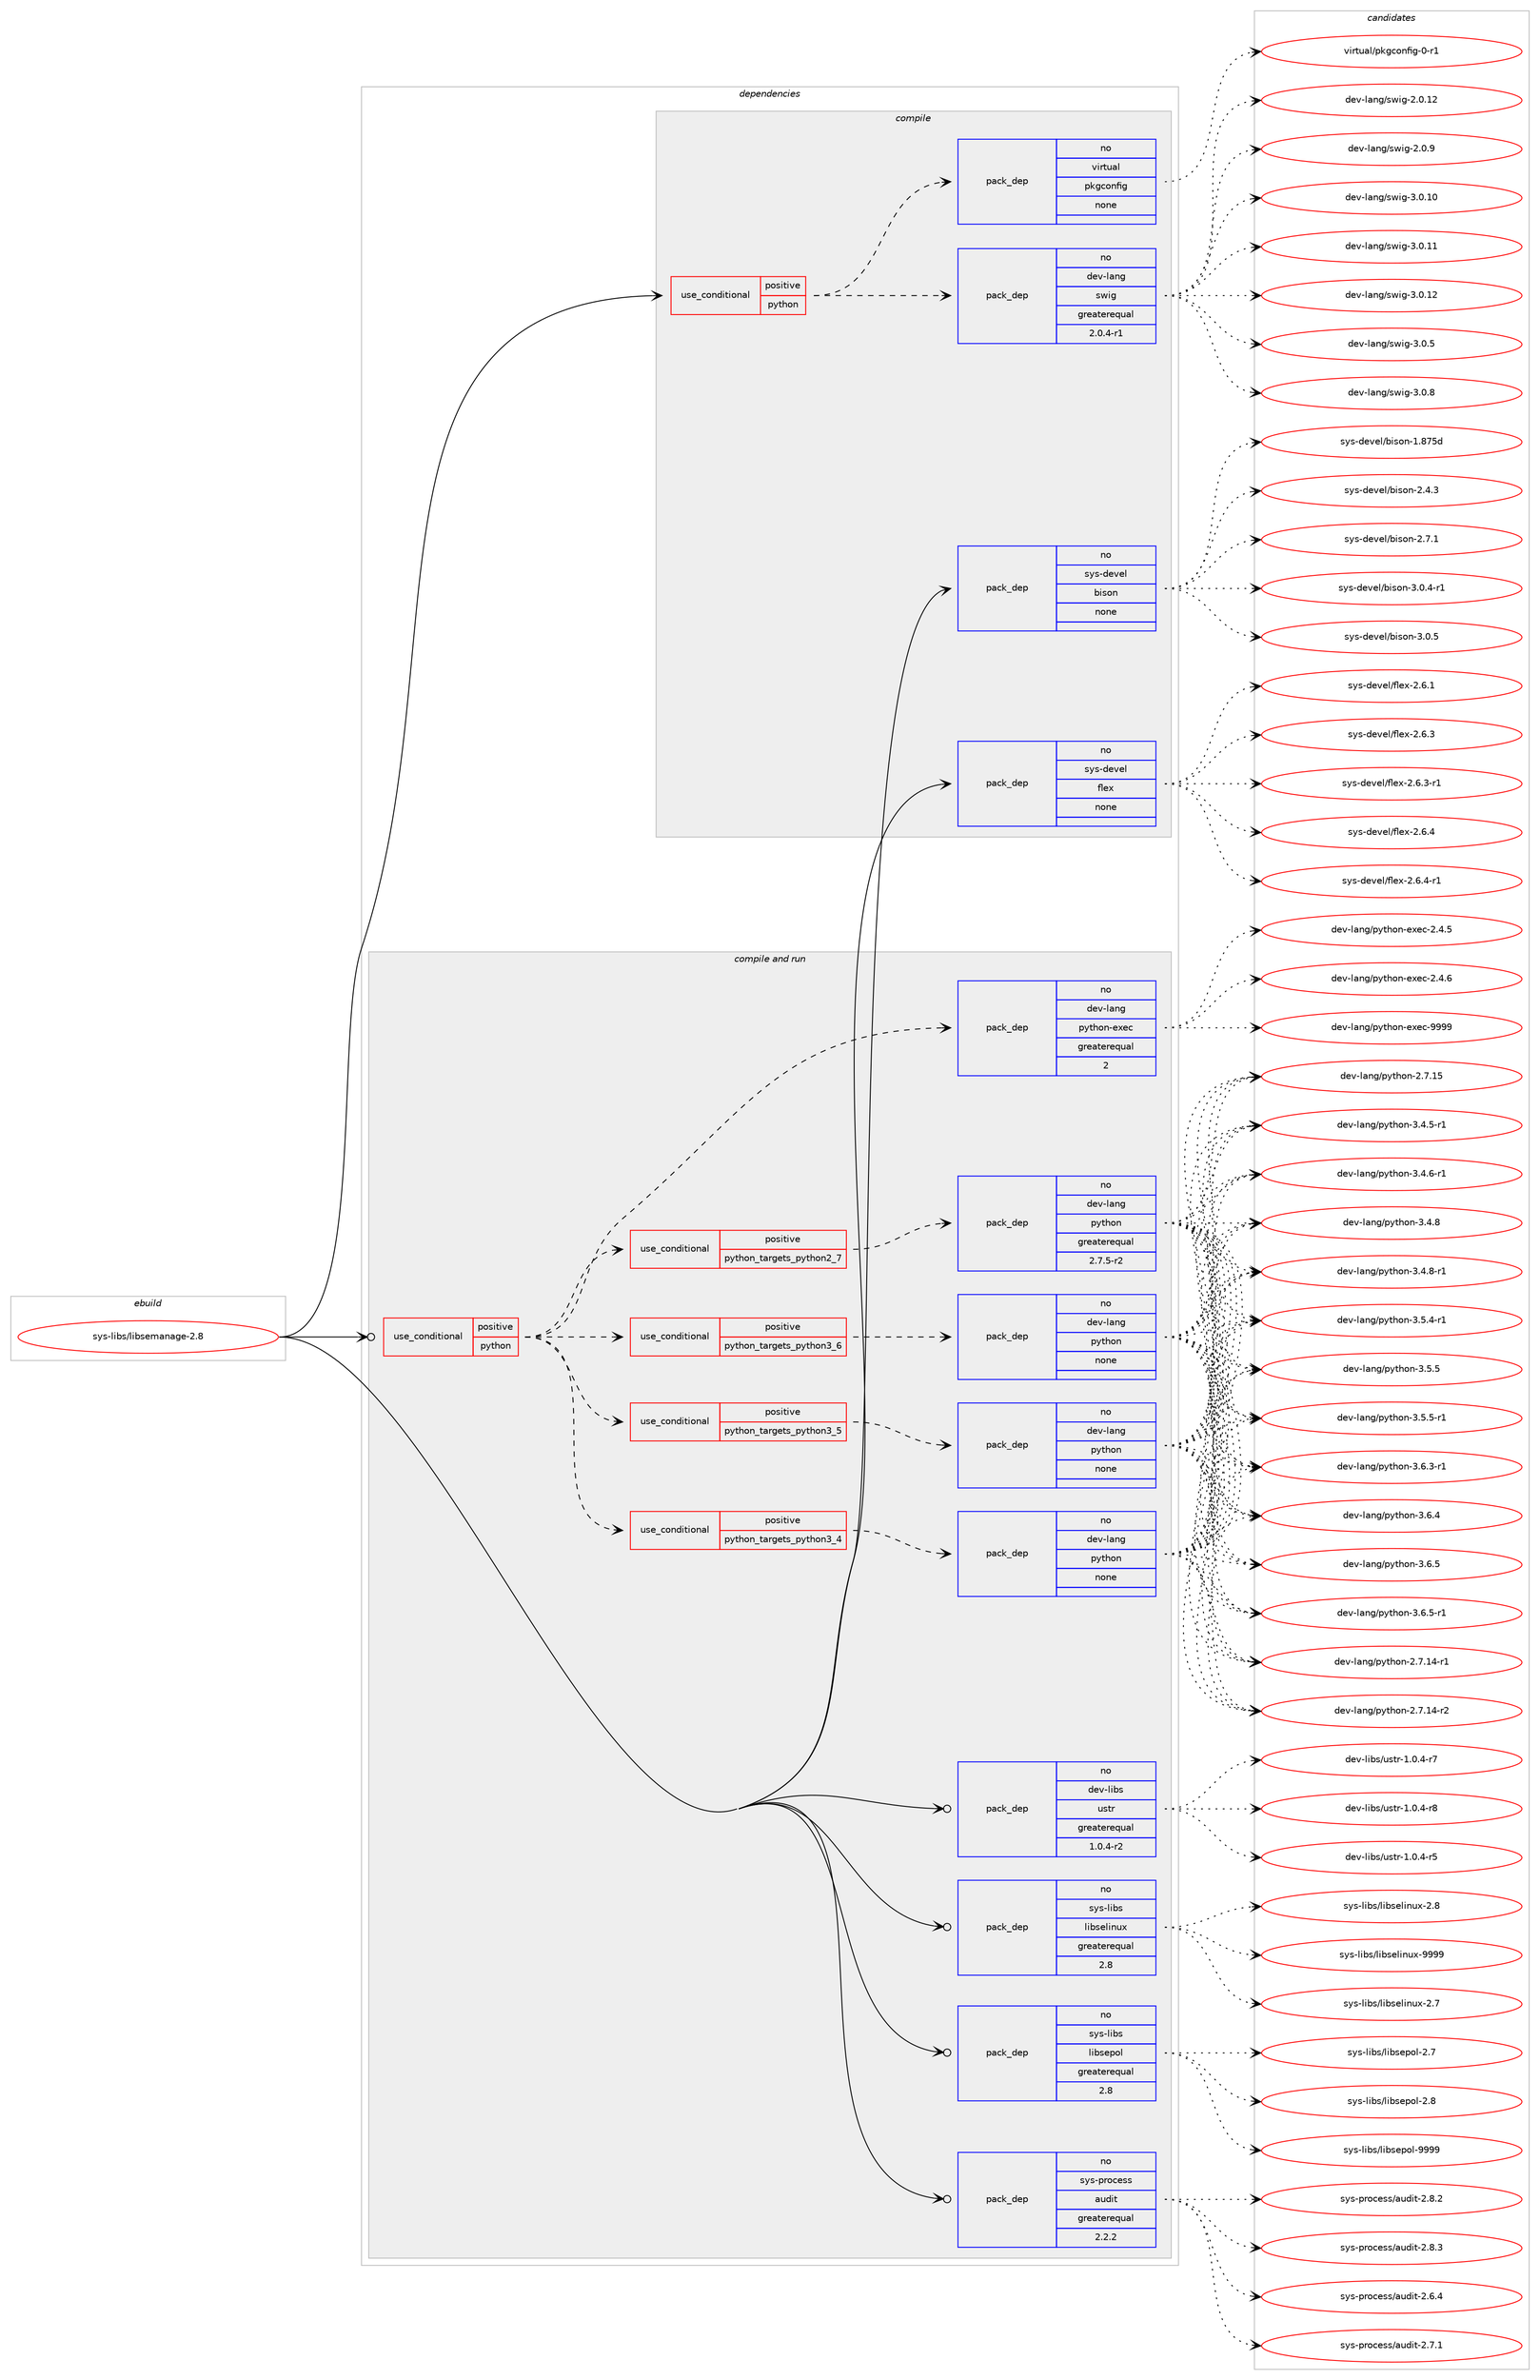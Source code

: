 digraph prolog {

# *************
# Graph options
# *************

newrank=true;
concentrate=true;
compound=true;
graph [rankdir=LR,fontname=Helvetica,fontsize=10,ranksep=1.5];#, ranksep=2.5, nodesep=0.2];
edge  [arrowhead=vee];
node  [fontname=Helvetica,fontsize=10];

# **********
# The ebuild
# **********

subgraph cluster_leftcol {
color=gray;
rank=same;
label=<<i>ebuild</i>>;
id [label="sys-libs/libsemanage-2.8", color=red, width=4, href="../sys-libs/libsemanage-2.8.svg"];
}

# ****************
# The dependencies
# ****************

subgraph cluster_midcol {
color=gray;
label=<<i>dependencies</i>>;
subgraph cluster_compile {
fillcolor="#eeeeee";
style=filled;
label=<<i>compile</i>>;
subgraph cond1563 {
dependency7477 [label=<<TABLE BORDER="0" CELLBORDER="1" CELLSPACING="0" CELLPADDING="4"><TR><TD ROWSPAN="3" CELLPADDING="10">use_conditional</TD></TR><TR><TD>positive</TD></TR><TR><TD>python</TD></TR></TABLE>>, shape=none, color=red];
subgraph pack5831 {
dependency7478 [label=<<TABLE BORDER="0" CELLBORDER="1" CELLSPACING="0" CELLPADDING="4" WIDTH="220"><TR><TD ROWSPAN="6" CELLPADDING="30">pack_dep</TD></TR><TR><TD WIDTH="110">no</TD></TR><TR><TD>dev-lang</TD></TR><TR><TD>swig</TD></TR><TR><TD>greaterequal</TD></TR><TR><TD>2.0.4-r1</TD></TR></TABLE>>, shape=none, color=blue];
}
dependency7477:e -> dependency7478:w [weight=20,style="dashed",arrowhead="vee"];
subgraph pack5832 {
dependency7479 [label=<<TABLE BORDER="0" CELLBORDER="1" CELLSPACING="0" CELLPADDING="4" WIDTH="220"><TR><TD ROWSPAN="6" CELLPADDING="30">pack_dep</TD></TR><TR><TD WIDTH="110">no</TD></TR><TR><TD>virtual</TD></TR><TR><TD>pkgconfig</TD></TR><TR><TD>none</TD></TR><TR><TD></TD></TR></TABLE>>, shape=none, color=blue];
}
dependency7477:e -> dependency7479:w [weight=20,style="dashed",arrowhead="vee"];
}
id:e -> dependency7477:w [weight=20,style="solid",arrowhead="vee"];
subgraph pack5833 {
dependency7480 [label=<<TABLE BORDER="0" CELLBORDER="1" CELLSPACING="0" CELLPADDING="4" WIDTH="220"><TR><TD ROWSPAN="6" CELLPADDING="30">pack_dep</TD></TR><TR><TD WIDTH="110">no</TD></TR><TR><TD>sys-devel</TD></TR><TR><TD>bison</TD></TR><TR><TD>none</TD></TR><TR><TD></TD></TR></TABLE>>, shape=none, color=blue];
}
id:e -> dependency7480:w [weight=20,style="solid",arrowhead="vee"];
subgraph pack5834 {
dependency7481 [label=<<TABLE BORDER="0" CELLBORDER="1" CELLSPACING="0" CELLPADDING="4" WIDTH="220"><TR><TD ROWSPAN="6" CELLPADDING="30">pack_dep</TD></TR><TR><TD WIDTH="110">no</TD></TR><TR><TD>sys-devel</TD></TR><TR><TD>flex</TD></TR><TR><TD>none</TD></TR><TR><TD></TD></TR></TABLE>>, shape=none, color=blue];
}
id:e -> dependency7481:w [weight=20,style="solid",arrowhead="vee"];
}
subgraph cluster_compileandrun {
fillcolor="#eeeeee";
style=filled;
label=<<i>compile and run</i>>;
subgraph cond1564 {
dependency7482 [label=<<TABLE BORDER="0" CELLBORDER="1" CELLSPACING="0" CELLPADDING="4"><TR><TD ROWSPAN="3" CELLPADDING="10">use_conditional</TD></TR><TR><TD>positive</TD></TR><TR><TD>python</TD></TR></TABLE>>, shape=none, color=red];
subgraph cond1565 {
dependency7483 [label=<<TABLE BORDER="0" CELLBORDER="1" CELLSPACING="0" CELLPADDING="4"><TR><TD ROWSPAN="3" CELLPADDING="10">use_conditional</TD></TR><TR><TD>positive</TD></TR><TR><TD>python_targets_python2_7</TD></TR></TABLE>>, shape=none, color=red];
subgraph pack5835 {
dependency7484 [label=<<TABLE BORDER="0" CELLBORDER="1" CELLSPACING="0" CELLPADDING="4" WIDTH="220"><TR><TD ROWSPAN="6" CELLPADDING="30">pack_dep</TD></TR><TR><TD WIDTH="110">no</TD></TR><TR><TD>dev-lang</TD></TR><TR><TD>python</TD></TR><TR><TD>greaterequal</TD></TR><TR><TD>2.7.5-r2</TD></TR></TABLE>>, shape=none, color=blue];
}
dependency7483:e -> dependency7484:w [weight=20,style="dashed",arrowhead="vee"];
}
dependency7482:e -> dependency7483:w [weight=20,style="dashed",arrowhead="vee"];
subgraph cond1566 {
dependency7485 [label=<<TABLE BORDER="0" CELLBORDER="1" CELLSPACING="0" CELLPADDING="4"><TR><TD ROWSPAN="3" CELLPADDING="10">use_conditional</TD></TR><TR><TD>positive</TD></TR><TR><TD>python_targets_python3_4</TD></TR></TABLE>>, shape=none, color=red];
subgraph pack5836 {
dependency7486 [label=<<TABLE BORDER="0" CELLBORDER="1" CELLSPACING="0" CELLPADDING="4" WIDTH="220"><TR><TD ROWSPAN="6" CELLPADDING="30">pack_dep</TD></TR><TR><TD WIDTH="110">no</TD></TR><TR><TD>dev-lang</TD></TR><TR><TD>python</TD></TR><TR><TD>none</TD></TR><TR><TD></TD></TR></TABLE>>, shape=none, color=blue];
}
dependency7485:e -> dependency7486:w [weight=20,style="dashed",arrowhead="vee"];
}
dependency7482:e -> dependency7485:w [weight=20,style="dashed",arrowhead="vee"];
subgraph cond1567 {
dependency7487 [label=<<TABLE BORDER="0" CELLBORDER="1" CELLSPACING="0" CELLPADDING="4"><TR><TD ROWSPAN="3" CELLPADDING="10">use_conditional</TD></TR><TR><TD>positive</TD></TR><TR><TD>python_targets_python3_5</TD></TR></TABLE>>, shape=none, color=red];
subgraph pack5837 {
dependency7488 [label=<<TABLE BORDER="0" CELLBORDER="1" CELLSPACING="0" CELLPADDING="4" WIDTH="220"><TR><TD ROWSPAN="6" CELLPADDING="30">pack_dep</TD></TR><TR><TD WIDTH="110">no</TD></TR><TR><TD>dev-lang</TD></TR><TR><TD>python</TD></TR><TR><TD>none</TD></TR><TR><TD></TD></TR></TABLE>>, shape=none, color=blue];
}
dependency7487:e -> dependency7488:w [weight=20,style="dashed",arrowhead="vee"];
}
dependency7482:e -> dependency7487:w [weight=20,style="dashed",arrowhead="vee"];
subgraph cond1568 {
dependency7489 [label=<<TABLE BORDER="0" CELLBORDER="1" CELLSPACING="0" CELLPADDING="4"><TR><TD ROWSPAN="3" CELLPADDING="10">use_conditional</TD></TR><TR><TD>positive</TD></TR><TR><TD>python_targets_python3_6</TD></TR></TABLE>>, shape=none, color=red];
subgraph pack5838 {
dependency7490 [label=<<TABLE BORDER="0" CELLBORDER="1" CELLSPACING="0" CELLPADDING="4" WIDTH="220"><TR><TD ROWSPAN="6" CELLPADDING="30">pack_dep</TD></TR><TR><TD WIDTH="110">no</TD></TR><TR><TD>dev-lang</TD></TR><TR><TD>python</TD></TR><TR><TD>none</TD></TR><TR><TD></TD></TR></TABLE>>, shape=none, color=blue];
}
dependency7489:e -> dependency7490:w [weight=20,style="dashed",arrowhead="vee"];
}
dependency7482:e -> dependency7489:w [weight=20,style="dashed",arrowhead="vee"];
subgraph pack5839 {
dependency7491 [label=<<TABLE BORDER="0" CELLBORDER="1" CELLSPACING="0" CELLPADDING="4" WIDTH="220"><TR><TD ROWSPAN="6" CELLPADDING="30">pack_dep</TD></TR><TR><TD WIDTH="110">no</TD></TR><TR><TD>dev-lang</TD></TR><TR><TD>python-exec</TD></TR><TR><TD>greaterequal</TD></TR><TR><TD>2</TD></TR></TABLE>>, shape=none, color=blue];
}
dependency7482:e -> dependency7491:w [weight=20,style="dashed",arrowhead="vee"];
}
id:e -> dependency7482:w [weight=20,style="solid",arrowhead="odotvee"];
subgraph pack5840 {
dependency7492 [label=<<TABLE BORDER="0" CELLBORDER="1" CELLSPACING="0" CELLPADDING="4" WIDTH="220"><TR><TD ROWSPAN="6" CELLPADDING="30">pack_dep</TD></TR><TR><TD WIDTH="110">no</TD></TR><TR><TD>dev-libs</TD></TR><TR><TD>ustr</TD></TR><TR><TD>greaterequal</TD></TR><TR><TD>1.0.4-r2</TD></TR></TABLE>>, shape=none, color=blue];
}
id:e -> dependency7492:w [weight=20,style="solid",arrowhead="odotvee"];
subgraph pack5841 {
dependency7493 [label=<<TABLE BORDER="0" CELLBORDER="1" CELLSPACING="0" CELLPADDING="4" WIDTH="220"><TR><TD ROWSPAN="6" CELLPADDING="30">pack_dep</TD></TR><TR><TD WIDTH="110">no</TD></TR><TR><TD>sys-libs</TD></TR><TR><TD>libselinux</TD></TR><TR><TD>greaterequal</TD></TR><TR><TD>2.8</TD></TR></TABLE>>, shape=none, color=blue];
}
id:e -> dependency7493:w [weight=20,style="solid",arrowhead="odotvee"];
subgraph pack5842 {
dependency7494 [label=<<TABLE BORDER="0" CELLBORDER="1" CELLSPACING="0" CELLPADDING="4" WIDTH="220"><TR><TD ROWSPAN="6" CELLPADDING="30">pack_dep</TD></TR><TR><TD WIDTH="110">no</TD></TR><TR><TD>sys-libs</TD></TR><TR><TD>libsepol</TD></TR><TR><TD>greaterequal</TD></TR><TR><TD>2.8</TD></TR></TABLE>>, shape=none, color=blue];
}
id:e -> dependency7494:w [weight=20,style="solid",arrowhead="odotvee"];
subgraph pack5843 {
dependency7495 [label=<<TABLE BORDER="0" CELLBORDER="1" CELLSPACING="0" CELLPADDING="4" WIDTH="220"><TR><TD ROWSPAN="6" CELLPADDING="30">pack_dep</TD></TR><TR><TD WIDTH="110">no</TD></TR><TR><TD>sys-process</TD></TR><TR><TD>audit</TD></TR><TR><TD>greaterequal</TD></TR><TR><TD>2.2.2</TD></TR></TABLE>>, shape=none, color=blue];
}
id:e -> dependency7495:w [weight=20,style="solid",arrowhead="odotvee"];
}
subgraph cluster_run {
fillcolor="#eeeeee";
style=filled;
label=<<i>run</i>>;
}
}

# **************
# The candidates
# **************

subgraph cluster_choices {
rank=same;
color=gray;
label=<<i>candidates</i>>;

subgraph choice5831 {
color=black;
nodesep=1;
choice10010111845108971101034711511910510345504648464950 [label="dev-lang/swig-2.0.12", color=red, width=4,href="../dev-lang/swig-2.0.12.svg"];
choice100101118451089711010347115119105103455046484657 [label="dev-lang/swig-2.0.9", color=red, width=4,href="../dev-lang/swig-2.0.9.svg"];
choice10010111845108971101034711511910510345514648464948 [label="dev-lang/swig-3.0.10", color=red, width=4,href="../dev-lang/swig-3.0.10.svg"];
choice10010111845108971101034711511910510345514648464949 [label="dev-lang/swig-3.0.11", color=red, width=4,href="../dev-lang/swig-3.0.11.svg"];
choice10010111845108971101034711511910510345514648464950 [label="dev-lang/swig-3.0.12", color=red, width=4,href="../dev-lang/swig-3.0.12.svg"];
choice100101118451089711010347115119105103455146484653 [label="dev-lang/swig-3.0.5", color=red, width=4,href="../dev-lang/swig-3.0.5.svg"];
choice100101118451089711010347115119105103455146484656 [label="dev-lang/swig-3.0.8", color=red, width=4,href="../dev-lang/swig-3.0.8.svg"];
dependency7478:e -> choice10010111845108971101034711511910510345504648464950:w [style=dotted,weight="100"];
dependency7478:e -> choice100101118451089711010347115119105103455046484657:w [style=dotted,weight="100"];
dependency7478:e -> choice10010111845108971101034711511910510345514648464948:w [style=dotted,weight="100"];
dependency7478:e -> choice10010111845108971101034711511910510345514648464949:w [style=dotted,weight="100"];
dependency7478:e -> choice10010111845108971101034711511910510345514648464950:w [style=dotted,weight="100"];
dependency7478:e -> choice100101118451089711010347115119105103455146484653:w [style=dotted,weight="100"];
dependency7478:e -> choice100101118451089711010347115119105103455146484656:w [style=dotted,weight="100"];
}
subgraph choice5832 {
color=black;
nodesep=1;
choice11810511411611797108471121071039911111010210510345484511449 [label="virtual/pkgconfig-0-r1", color=red, width=4,href="../virtual/pkgconfig-0-r1.svg"];
dependency7479:e -> choice11810511411611797108471121071039911111010210510345484511449:w [style=dotted,weight="100"];
}
subgraph choice5833 {
color=black;
nodesep=1;
choice115121115451001011181011084798105115111110454946565553100 [label="sys-devel/bison-1.875d", color=red, width=4,href="../sys-devel/bison-1.875d.svg"];
choice115121115451001011181011084798105115111110455046524651 [label="sys-devel/bison-2.4.3", color=red, width=4,href="../sys-devel/bison-2.4.3.svg"];
choice115121115451001011181011084798105115111110455046554649 [label="sys-devel/bison-2.7.1", color=red, width=4,href="../sys-devel/bison-2.7.1.svg"];
choice1151211154510010111810110847981051151111104551464846524511449 [label="sys-devel/bison-3.0.4-r1", color=red, width=4,href="../sys-devel/bison-3.0.4-r1.svg"];
choice115121115451001011181011084798105115111110455146484653 [label="sys-devel/bison-3.0.5", color=red, width=4,href="../sys-devel/bison-3.0.5.svg"];
dependency7480:e -> choice115121115451001011181011084798105115111110454946565553100:w [style=dotted,weight="100"];
dependency7480:e -> choice115121115451001011181011084798105115111110455046524651:w [style=dotted,weight="100"];
dependency7480:e -> choice115121115451001011181011084798105115111110455046554649:w [style=dotted,weight="100"];
dependency7480:e -> choice1151211154510010111810110847981051151111104551464846524511449:w [style=dotted,weight="100"];
dependency7480:e -> choice115121115451001011181011084798105115111110455146484653:w [style=dotted,weight="100"];
}
subgraph choice5834 {
color=black;
nodesep=1;
choice1151211154510010111810110847102108101120455046544649 [label="sys-devel/flex-2.6.1", color=red, width=4,href="../sys-devel/flex-2.6.1.svg"];
choice1151211154510010111810110847102108101120455046544651 [label="sys-devel/flex-2.6.3", color=red, width=4,href="../sys-devel/flex-2.6.3.svg"];
choice11512111545100101118101108471021081011204550465446514511449 [label="sys-devel/flex-2.6.3-r1", color=red, width=4,href="../sys-devel/flex-2.6.3-r1.svg"];
choice1151211154510010111810110847102108101120455046544652 [label="sys-devel/flex-2.6.4", color=red, width=4,href="../sys-devel/flex-2.6.4.svg"];
choice11512111545100101118101108471021081011204550465446524511449 [label="sys-devel/flex-2.6.4-r1", color=red, width=4,href="../sys-devel/flex-2.6.4-r1.svg"];
dependency7481:e -> choice1151211154510010111810110847102108101120455046544649:w [style=dotted,weight="100"];
dependency7481:e -> choice1151211154510010111810110847102108101120455046544651:w [style=dotted,weight="100"];
dependency7481:e -> choice11512111545100101118101108471021081011204550465446514511449:w [style=dotted,weight="100"];
dependency7481:e -> choice1151211154510010111810110847102108101120455046544652:w [style=dotted,weight="100"];
dependency7481:e -> choice11512111545100101118101108471021081011204550465446524511449:w [style=dotted,weight="100"];
}
subgraph choice5835 {
color=black;
nodesep=1;
choice100101118451089711010347112121116104111110455046554649524511449 [label="dev-lang/python-2.7.14-r1", color=red, width=4,href="../dev-lang/python-2.7.14-r1.svg"];
choice100101118451089711010347112121116104111110455046554649524511450 [label="dev-lang/python-2.7.14-r2", color=red, width=4,href="../dev-lang/python-2.7.14-r2.svg"];
choice10010111845108971101034711212111610411111045504655464953 [label="dev-lang/python-2.7.15", color=red, width=4,href="../dev-lang/python-2.7.15.svg"];
choice1001011184510897110103471121211161041111104551465246534511449 [label="dev-lang/python-3.4.5-r1", color=red, width=4,href="../dev-lang/python-3.4.5-r1.svg"];
choice1001011184510897110103471121211161041111104551465246544511449 [label="dev-lang/python-3.4.6-r1", color=red, width=4,href="../dev-lang/python-3.4.6-r1.svg"];
choice100101118451089711010347112121116104111110455146524656 [label="dev-lang/python-3.4.8", color=red, width=4,href="../dev-lang/python-3.4.8.svg"];
choice1001011184510897110103471121211161041111104551465246564511449 [label="dev-lang/python-3.4.8-r1", color=red, width=4,href="../dev-lang/python-3.4.8-r1.svg"];
choice1001011184510897110103471121211161041111104551465346524511449 [label="dev-lang/python-3.5.4-r1", color=red, width=4,href="../dev-lang/python-3.5.4-r1.svg"];
choice100101118451089711010347112121116104111110455146534653 [label="dev-lang/python-3.5.5", color=red, width=4,href="../dev-lang/python-3.5.5.svg"];
choice1001011184510897110103471121211161041111104551465346534511449 [label="dev-lang/python-3.5.5-r1", color=red, width=4,href="../dev-lang/python-3.5.5-r1.svg"];
choice1001011184510897110103471121211161041111104551465446514511449 [label="dev-lang/python-3.6.3-r1", color=red, width=4,href="../dev-lang/python-3.6.3-r1.svg"];
choice100101118451089711010347112121116104111110455146544652 [label="dev-lang/python-3.6.4", color=red, width=4,href="../dev-lang/python-3.6.4.svg"];
choice100101118451089711010347112121116104111110455146544653 [label="dev-lang/python-3.6.5", color=red, width=4,href="../dev-lang/python-3.6.5.svg"];
choice1001011184510897110103471121211161041111104551465446534511449 [label="dev-lang/python-3.6.5-r1", color=red, width=4,href="../dev-lang/python-3.6.5-r1.svg"];
dependency7484:e -> choice100101118451089711010347112121116104111110455046554649524511449:w [style=dotted,weight="100"];
dependency7484:e -> choice100101118451089711010347112121116104111110455046554649524511450:w [style=dotted,weight="100"];
dependency7484:e -> choice10010111845108971101034711212111610411111045504655464953:w [style=dotted,weight="100"];
dependency7484:e -> choice1001011184510897110103471121211161041111104551465246534511449:w [style=dotted,weight="100"];
dependency7484:e -> choice1001011184510897110103471121211161041111104551465246544511449:w [style=dotted,weight="100"];
dependency7484:e -> choice100101118451089711010347112121116104111110455146524656:w [style=dotted,weight="100"];
dependency7484:e -> choice1001011184510897110103471121211161041111104551465246564511449:w [style=dotted,weight="100"];
dependency7484:e -> choice1001011184510897110103471121211161041111104551465346524511449:w [style=dotted,weight="100"];
dependency7484:e -> choice100101118451089711010347112121116104111110455146534653:w [style=dotted,weight="100"];
dependency7484:e -> choice1001011184510897110103471121211161041111104551465346534511449:w [style=dotted,weight="100"];
dependency7484:e -> choice1001011184510897110103471121211161041111104551465446514511449:w [style=dotted,weight="100"];
dependency7484:e -> choice100101118451089711010347112121116104111110455146544652:w [style=dotted,weight="100"];
dependency7484:e -> choice100101118451089711010347112121116104111110455146544653:w [style=dotted,weight="100"];
dependency7484:e -> choice1001011184510897110103471121211161041111104551465446534511449:w [style=dotted,weight="100"];
}
subgraph choice5836 {
color=black;
nodesep=1;
choice100101118451089711010347112121116104111110455046554649524511449 [label="dev-lang/python-2.7.14-r1", color=red, width=4,href="../dev-lang/python-2.7.14-r1.svg"];
choice100101118451089711010347112121116104111110455046554649524511450 [label="dev-lang/python-2.7.14-r2", color=red, width=4,href="../dev-lang/python-2.7.14-r2.svg"];
choice10010111845108971101034711212111610411111045504655464953 [label="dev-lang/python-2.7.15", color=red, width=4,href="../dev-lang/python-2.7.15.svg"];
choice1001011184510897110103471121211161041111104551465246534511449 [label="dev-lang/python-3.4.5-r1", color=red, width=4,href="../dev-lang/python-3.4.5-r1.svg"];
choice1001011184510897110103471121211161041111104551465246544511449 [label="dev-lang/python-3.4.6-r1", color=red, width=4,href="../dev-lang/python-3.4.6-r1.svg"];
choice100101118451089711010347112121116104111110455146524656 [label="dev-lang/python-3.4.8", color=red, width=4,href="../dev-lang/python-3.4.8.svg"];
choice1001011184510897110103471121211161041111104551465246564511449 [label="dev-lang/python-3.4.8-r1", color=red, width=4,href="../dev-lang/python-3.4.8-r1.svg"];
choice1001011184510897110103471121211161041111104551465346524511449 [label="dev-lang/python-3.5.4-r1", color=red, width=4,href="../dev-lang/python-3.5.4-r1.svg"];
choice100101118451089711010347112121116104111110455146534653 [label="dev-lang/python-3.5.5", color=red, width=4,href="../dev-lang/python-3.5.5.svg"];
choice1001011184510897110103471121211161041111104551465346534511449 [label="dev-lang/python-3.5.5-r1", color=red, width=4,href="../dev-lang/python-3.5.5-r1.svg"];
choice1001011184510897110103471121211161041111104551465446514511449 [label="dev-lang/python-3.6.3-r1", color=red, width=4,href="../dev-lang/python-3.6.3-r1.svg"];
choice100101118451089711010347112121116104111110455146544652 [label="dev-lang/python-3.6.4", color=red, width=4,href="../dev-lang/python-3.6.4.svg"];
choice100101118451089711010347112121116104111110455146544653 [label="dev-lang/python-3.6.5", color=red, width=4,href="../dev-lang/python-3.6.5.svg"];
choice1001011184510897110103471121211161041111104551465446534511449 [label="dev-lang/python-3.6.5-r1", color=red, width=4,href="../dev-lang/python-3.6.5-r1.svg"];
dependency7486:e -> choice100101118451089711010347112121116104111110455046554649524511449:w [style=dotted,weight="100"];
dependency7486:e -> choice100101118451089711010347112121116104111110455046554649524511450:w [style=dotted,weight="100"];
dependency7486:e -> choice10010111845108971101034711212111610411111045504655464953:w [style=dotted,weight="100"];
dependency7486:e -> choice1001011184510897110103471121211161041111104551465246534511449:w [style=dotted,weight="100"];
dependency7486:e -> choice1001011184510897110103471121211161041111104551465246544511449:w [style=dotted,weight="100"];
dependency7486:e -> choice100101118451089711010347112121116104111110455146524656:w [style=dotted,weight="100"];
dependency7486:e -> choice1001011184510897110103471121211161041111104551465246564511449:w [style=dotted,weight="100"];
dependency7486:e -> choice1001011184510897110103471121211161041111104551465346524511449:w [style=dotted,weight="100"];
dependency7486:e -> choice100101118451089711010347112121116104111110455146534653:w [style=dotted,weight="100"];
dependency7486:e -> choice1001011184510897110103471121211161041111104551465346534511449:w [style=dotted,weight="100"];
dependency7486:e -> choice1001011184510897110103471121211161041111104551465446514511449:w [style=dotted,weight="100"];
dependency7486:e -> choice100101118451089711010347112121116104111110455146544652:w [style=dotted,weight="100"];
dependency7486:e -> choice100101118451089711010347112121116104111110455146544653:w [style=dotted,weight="100"];
dependency7486:e -> choice1001011184510897110103471121211161041111104551465446534511449:w [style=dotted,weight="100"];
}
subgraph choice5837 {
color=black;
nodesep=1;
choice100101118451089711010347112121116104111110455046554649524511449 [label="dev-lang/python-2.7.14-r1", color=red, width=4,href="../dev-lang/python-2.7.14-r1.svg"];
choice100101118451089711010347112121116104111110455046554649524511450 [label="dev-lang/python-2.7.14-r2", color=red, width=4,href="../dev-lang/python-2.7.14-r2.svg"];
choice10010111845108971101034711212111610411111045504655464953 [label="dev-lang/python-2.7.15", color=red, width=4,href="../dev-lang/python-2.7.15.svg"];
choice1001011184510897110103471121211161041111104551465246534511449 [label="dev-lang/python-3.4.5-r1", color=red, width=4,href="../dev-lang/python-3.4.5-r1.svg"];
choice1001011184510897110103471121211161041111104551465246544511449 [label="dev-lang/python-3.4.6-r1", color=red, width=4,href="../dev-lang/python-3.4.6-r1.svg"];
choice100101118451089711010347112121116104111110455146524656 [label="dev-lang/python-3.4.8", color=red, width=4,href="../dev-lang/python-3.4.8.svg"];
choice1001011184510897110103471121211161041111104551465246564511449 [label="dev-lang/python-3.4.8-r1", color=red, width=4,href="../dev-lang/python-3.4.8-r1.svg"];
choice1001011184510897110103471121211161041111104551465346524511449 [label="dev-lang/python-3.5.4-r1", color=red, width=4,href="../dev-lang/python-3.5.4-r1.svg"];
choice100101118451089711010347112121116104111110455146534653 [label="dev-lang/python-3.5.5", color=red, width=4,href="../dev-lang/python-3.5.5.svg"];
choice1001011184510897110103471121211161041111104551465346534511449 [label="dev-lang/python-3.5.5-r1", color=red, width=4,href="../dev-lang/python-3.5.5-r1.svg"];
choice1001011184510897110103471121211161041111104551465446514511449 [label="dev-lang/python-3.6.3-r1", color=red, width=4,href="../dev-lang/python-3.6.3-r1.svg"];
choice100101118451089711010347112121116104111110455146544652 [label="dev-lang/python-3.6.4", color=red, width=4,href="../dev-lang/python-3.6.4.svg"];
choice100101118451089711010347112121116104111110455146544653 [label="dev-lang/python-3.6.5", color=red, width=4,href="../dev-lang/python-3.6.5.svg"];
choice1001011184510897110103471121211161041111104551465446534511449 [label="dev-lang/python-3.6.5-r1", color=red, width=4,href="../dev-lang/python-3.6.5-r1.svg"];
dependency7488:e -> choice100101118451089711010347112121116104111110455046554649524511449:w [style=dotted,weight="100"];
dependency7488:e -> choice100101118451089711010347112121116104111110455046554649524511450:w [style=dotted,weight="100"];
dependency7488:e -> choice10010111845108971101034711212111610411111045504655464953:w [style=dotted,weight="100"];
dependency7488:e -> choice1001011184510897110103471121211161041111104551465246534511449:w [style=dotted,weight="100"];
dependency7488:e -> choice1001011184510897110103471121211161041111104551465246544511449:w [style=dotted,weight="100"];
dependency7488:e -> choice100101118451089711010347112121116104111110455146524656:w [style=dotted,weight="100"];
dependency7488:e -> choice1001011184510897110103471121211161041111104551465246564511449:w [style=dotted,weight="100"];
dependency7488:e -> choice1001011184510897110103471121211161041111104551465346524511449:w [style=dotted,weight="100"];
dependency7488:e -> choice100101118451089711010347112121116104111110455146534653:w [style=dotted,weight="100"];
dependency7488:e -> choice1001011184510897110103471121211161041111104551465346534511449:w [style=dotted,weight="100"];
dependency7488:e -> choice1001011184510897110103471121211161041111104551465446514511449:w [style=dotted,weight="100"];
dependency7488:e -> choice100101118451089711010347112121116104111110455146544652:w [style=dotted,weight="100"];
dependency7488:e -> choice100101118451089711010347112121116104111110455146544653:w [style=dotted,weight="100"];
dependency7488:e -> choice1001011184510897110103471121211161041111104551465446534511449:w [style=dotted,weight="100"];
}
subgraph choice5838 {
color=black;
nodesep=1;
choice100101118451089711010347112121116104111110455046554649524511449 [label="dev-lang/python-2.7.14-r1", color=red, width=4,href="../dev-lang/python-2.7.14-r1.svg"];
choice100101118451089711010347112121116104111110455046554649524511450 [label="dev-lang/python-2.7.14-r2", color=red, width=4,href="../dev-lang/python-2.7.14-r2.svg"];
choice10010111845108971101034711212111610411111045504655464953 [label="dev-lang/python-2.7.15", color=red, width=4,href="../dev-lang/python-2.7.15.svg"];
choice1001011184510897110103471121211161041111104551465246534511449 [label="dev-lang/python-3.4.5-r1", color=red, width=4,href="../dev-lang/python-3.4.5-r1.svg"];
choice1001011184510897110103471121211161041111104551465246544511449 [label="dev-lang/python-3.4.6-r1", color=red, width=4,href="../dev-lang/python-3.4.6-r1.svg"];
choice100101118451089711010347112121116104111110455146524656 [label="dev-lang/python-3.4.8", color=red, width=4,href="../dev-lang/python-3.4.8.svg"];
choice1001011184510897110103471121211161041111104551465246564511449 [label="dev-lang/python-3.4.8-r1", color=red, width=4,href="../dev-lang/python-3.4.8-r1.svg"];
choice1001011184510897110103471121211161041111104551465346524511449 [label="dev-lang/python-3.5.4-r1", color=red, width=4,href="../dev-lang/python-3.5.4-r1.svg"];
choice100101118451089711010347112121116104111110455146534653 [label="dev-lang/python-3.5.5", color=red, width=4,href="../dev-lang/python-3.5.5.svg"];
choice1001011184510897110103471121211161041111104551465346534511449 [label="dev-lang/python-3.5.5-r1", color=red, width=4,href="../dev-lang/python-3.5.5-r1.svg"];
choice1001011184510897110103471121211161041111104551465446514511449 [label="dev-lang/python-3.6.3-r1", color=red, width=4,href="../dev-lang/python-3.6.3-r1.svg"];
choice100101118451089711010347112121116104111110455146544652 [label="dev-lang/python-3.6.4", color=red, width=4,href="../dev-lang/python-3.6.4.svg"];
choice100101118451089711010347112121116104111110455146544653 [label="dev-lang/python-3.6.5", color=red, width=4,href="../dev-lang/python-3.6.5.svg"];
choice1001011184510897110103471121211161041111104551465446534511449 [label="dev-lang/python-3.6.5-r1", color=red, width=4,href="../dev-lang/python-3.6.5-r1.svg"];
dependency7490:e -> choice100101118451089711010347112121116104111110455046554649524511449:w [style=dotted,weight="100"];
dependency7490:e -> choice100101118451089711010347112121116104111110455046554649524511450:w [style=dotted,weight="100"];
dependency7490:e -> choice10010111845108971101034711212111610411111045504655464953:w [style=dotted,weight="100"];
dependency7490:e -> choice1001011184510897110103471121211161041111104551465246534511449:w [style=dotted,weight="100"];
dependency7490:e -> choice1001011184510897110103471121211161041111104551465246544511449:w [style=dotted,weight="100"];
dependency7490:e -> choice100101118451089711010347112121116104111110455146524656:w [style=dotted,weight="100"];
dependency7490:e -> choice1001011184510897110103471121211161041111104551465246564511449:w [style=dotted,weight="100"];
dependency7490:e -> choice1001011184510897110103471121211161041111104551465346524511449:w [style=dotted,weight="100"];
dependency7490:e -> choice100101118451089711010347112121116104111110455146534653:w [style=dotted,weight="100"];
dependency7490:e -> choice1001011184510897110103471121211161041111104551465346534511449:w [style=dotted,weight="100"];
dependency7490:e -> choice1001011184510897110103471121211161041111104551465446514511449:w [style=dotted,weight="100"];
dependency7490:e -> choice100101118451089711010347112121116104111110455146544652:w [style=dotted,weight="100"];
dependency7490:e -> choice100101118451089711010347112121116104111110455146544653:w [style=dotted,weight="100"];
dependency7490:e -> choice1001011184510897110103471121211161041111104551465446534511449:w [style=dotted,weight="100"];
}
subgraph choice5839 {
color=black;
nodesep=1;
choice1001011184510897110103471121211161041111104510112010199455046524653 [label="dev-lang/python-exec-2.4.5", color=red, width=4,href="../dev-lang/python-exec-2.4.5.svg"];
choice1001011184510897110103471121211161041111104510112010199455046524654 [label="dev-lang/python-exec-2.4.6", color=red, width=4,href="../dev-lang/python-exec-2.4.6.svg"];
choice10010111845108971101034711212111610411111045101120101994557575757 [label="dev-lang/python-exec-9999", color=red, width=4,href="../dev-lang/python-exec-9999.svg"];
dependency7491:e -> choice1001011184510897110103471121211161041111104510112010199455046524653:w [style=dotted,weight="100"];
dependency7491:e -> choice1001011184510897110103471121211161041111104510112010199455046524654:w [style=dotted,weight="100"];
dependency7491:e -> choice10010111845108971101034711212111610411111045101120101994557575757:w [style=dotted,weight="100"];
}
subgraph choice5840 {
color=black;
nodesep=1;
choice1001011184510810598115471171151161144549464846524511453 [label="dev-libs/ustr-1.0.4-r5", color=red, width=4,href="../dev-libs/ustr-1.0.4-r5.svg"];
choice1001011184510810598115471171151161144549464846524511455 [label="dev-libs/ustr-1.0.4-r7", color=red, width=4,href="../dev-libs/ustr-1.0.4-r7.svg"];
choice1001011184510810598115471171151161144549464846524511456 [label="dev-libs/ustr-1.0.4-r8", color=red, width=4,href="../dev-libs/ustr-1.0.4-r8.svg"];
dependency7492:e -> choice1001011184510810598115471171151161144549464846524511453:w [style=dotted,weight="100"];
dependency7492:e -> choice1001011184510810598115471171151161144549464846524511455:w [style=dotted,weight="100"];
dependency7492:e -> choice1001011184510810598115471171151161144549464846524511456:w [style=dotted,weight="100"];
}
subgraph choice5841 {
color=black;
nodesep=1;
choice1151211154510810598115471081059811510110810511011712045504655 [label="sys-libs/libselinux-2.7", color=red, width=4,href="../sys-libs/libselinux-2.7.svg"];
choice1151211154510810598115471081059811510110810511011712045504656 [label="sys-libs/libselinux-2.8", color=red, width=4,href="../sys-libs/libselinux-2.8.svg"];
choice115121115451081059811547108105981151011081051101171204557575757 [label="sys-libs/libselinux-9999", color=red, width=4,href="../sys-libs/libselinux-9999.svg"];
dependency7493:e -> choice1151211154510810598115471081059811510110810511011712045504655:w [style=dotted,weight="100"];
dependency7493:e -> choice1151211154510810598115471081059811510110810511011712045504656:w [style=dotted,weight="100"];
dependency7493:e -> choice115121115451081059811547108105981151011081051101171204557575757:w [style=dotted,weight="100"];
}
subgraph choice5842 {
color=black;
nodesep=1;
choice1151211154510810598115471081059811510111211110845504655 [label="sys-libs/libsepol-2.7", color=red, width=4,href="../sys-libs/libsepol-2.7.svg"];
choice1151211154510810598115471081059811510111211110845504656 [label="sys-libs/libsepol-2.8", color=red, width=4,href="../sys-libs/libsepol-2.8.svg"];
choice115121115451081059811547108105981151011121111084557575757 [label="sys-libs/libsepol-9999", color=red, width=4,href="../sys-libs/libsepol-9999.svg"];
dependency7494:e -> choice1151211154510810598115471081059811510111211110845504655:w [style=dotted,weight="100"];
dependency7494:e -> choice1151211154510810598115471081059811510111211110845504656:w [style=dotted,weight="100"];
dependency7494:e -> choice115121115451081059811547108105981151011121111084557575757:w [style=dotted,weight="100"];
}
subgraph choice5843 {
color=black;
nodesep=1;
choice11512111545112114111991011151154797117100105116455046544652 [label="sys-process/audit-2.6.4", color=red, width=4,href="../sys-process/audit-2.6.4.svg"];
choice11512111545112114111991011151154797117100105116455046554649 [label="sys-process/audit-2.7.1", color=red, width=4,href="../sys-process/audit-2.7.1.svg"];
choice11512111545112114111991011151154797117100105116455046564650 [label="sys-process/audit-2.8.2", color=red, width=4,href="../sys-process/audit-2.8.2.svg"];
choice11512111545112114111991011151154797117100105116455046564651 [label="sys-process/audit-2.8.3", color=red, width=4,href="../sys-process/audit-2.8.3.svg"];
dependency7495:e -> choice11512111545112114111991011151154797117100105116455046544652:w [style=dotted,weight="100"];
dependency7495:e -> choice11512111545112114111991011151154797117100105116455046554649:w [style=dotted,weight="100"];
dependency7495:e -> choice11512111545112114111991011151154797117100105116455046564650:w [style=dotted,weight="100"];
dependency7495:e -> choice11512111545112114111991011151154797117100105116455046564651:w [style=dotted,weight="100"];
}
}

}
